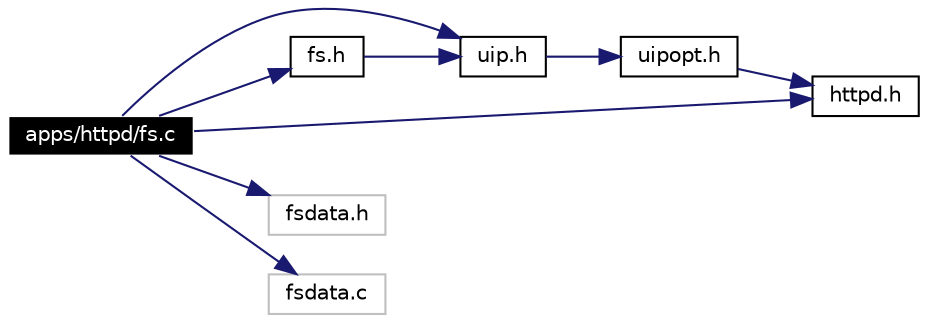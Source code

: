 digraph G
{
  edge [fontname="Helvetica",fontsize=10,labelfontname="Helvetica",labelfontsize=10];
  node [fontname="Helvetica",fontsize=10,shape=record];
  rankdir=LR;
  Node1 [label="apps/httpd/fs.c",height=0.2,width=0.4,color="white", fillcolor="black", style="filled" fontcolor="white"];
  Node1 -> Node2 [color="midnightblue",fontsize=10,style="solid",fontname="Helvetica"];
  Node2 [label="uip.h",height=0.2,width=0.4,color="black", fillcolor="white", style="filled",URL="$a00054.html"];
  Node2 -> Node3 [color="midnightblue",fontsize=10,style="solid",fontname="Helvetica"];
  Node3 [label="uipopt.h",height=0.2,width=0.4,color="black", fillcolor="white", style="filled",URL="$a00058.html"];
  Node3 -> Node4 [color="midnightblue",fontsize=10,style="solid",fontname="Helvetica"];
  Node4 [label="httpd.h",height=0.2,width=0.4,color="black", fillcolor="white", style="filled",URL="$a00038.html"];
  Node1 -> Node4 [color="midnightblue",fontsize=10,style="solid",fontname="Helvetica"];
  Node1 -> Node5 [color="midnightblue",fontsize=10,style="solid",fontname="Helvetica"];
  Node5 [label="fs.h",height=0.2,width=0.4,color="black", fillcolor="white", style="filled",URL="$a00036.html"];
  Node5 -> Node2 [color="midnightblue",fontsize=10,style="solid",fontname="Helvetica"];
  Node1 -> Node6 [color="midnightblue",fontsize=10,style="solid",fontname="Helvetica"];
  Node6 [label="fsdata.h",height=0.2,width=0.4,color="grey75", fillcolor="white", style="filled"];
  Node1 -> Node7 [color="midnightblue",fontsize=10,style="solid",fontname="Helvetica"];
  Node7 [label="fsdata.c",height=0.2,width=0.4,color="grey75", fillcolor="white", style="filled"];
}
